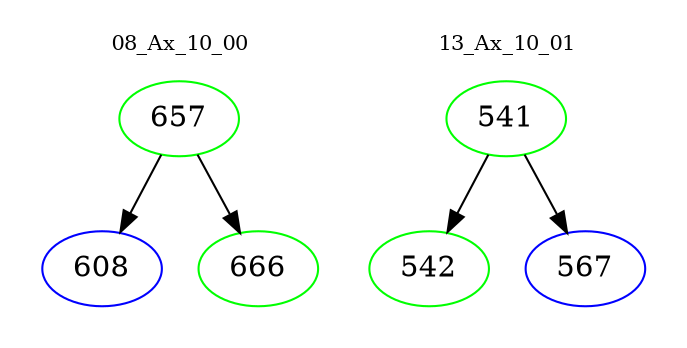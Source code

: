 digraph{
subgraph cluster_0 {
color = white
label = "08_Ax_10_00";
fontsize=10;
T0_657 [label="657", color="green"]
T0_657 -> T0_608 [color="black"]
T0_608 [label="608", color="blue"]
T0_657 -> T0_666 [color="black"]
T0_666 [label="666", color="green"]
}
subgraph cluster_1 {
color = white
label = "13_Ax_10_01";
fontsize=10;
T1_541 [label="541", color="green"]
T1_541 -> T1_542 [color="black"]
T1_542 [label="542", color="green"]
T1_541 -> T1_567 [color="black"]
T1_567 [label="567", color="blue"]
}
}
